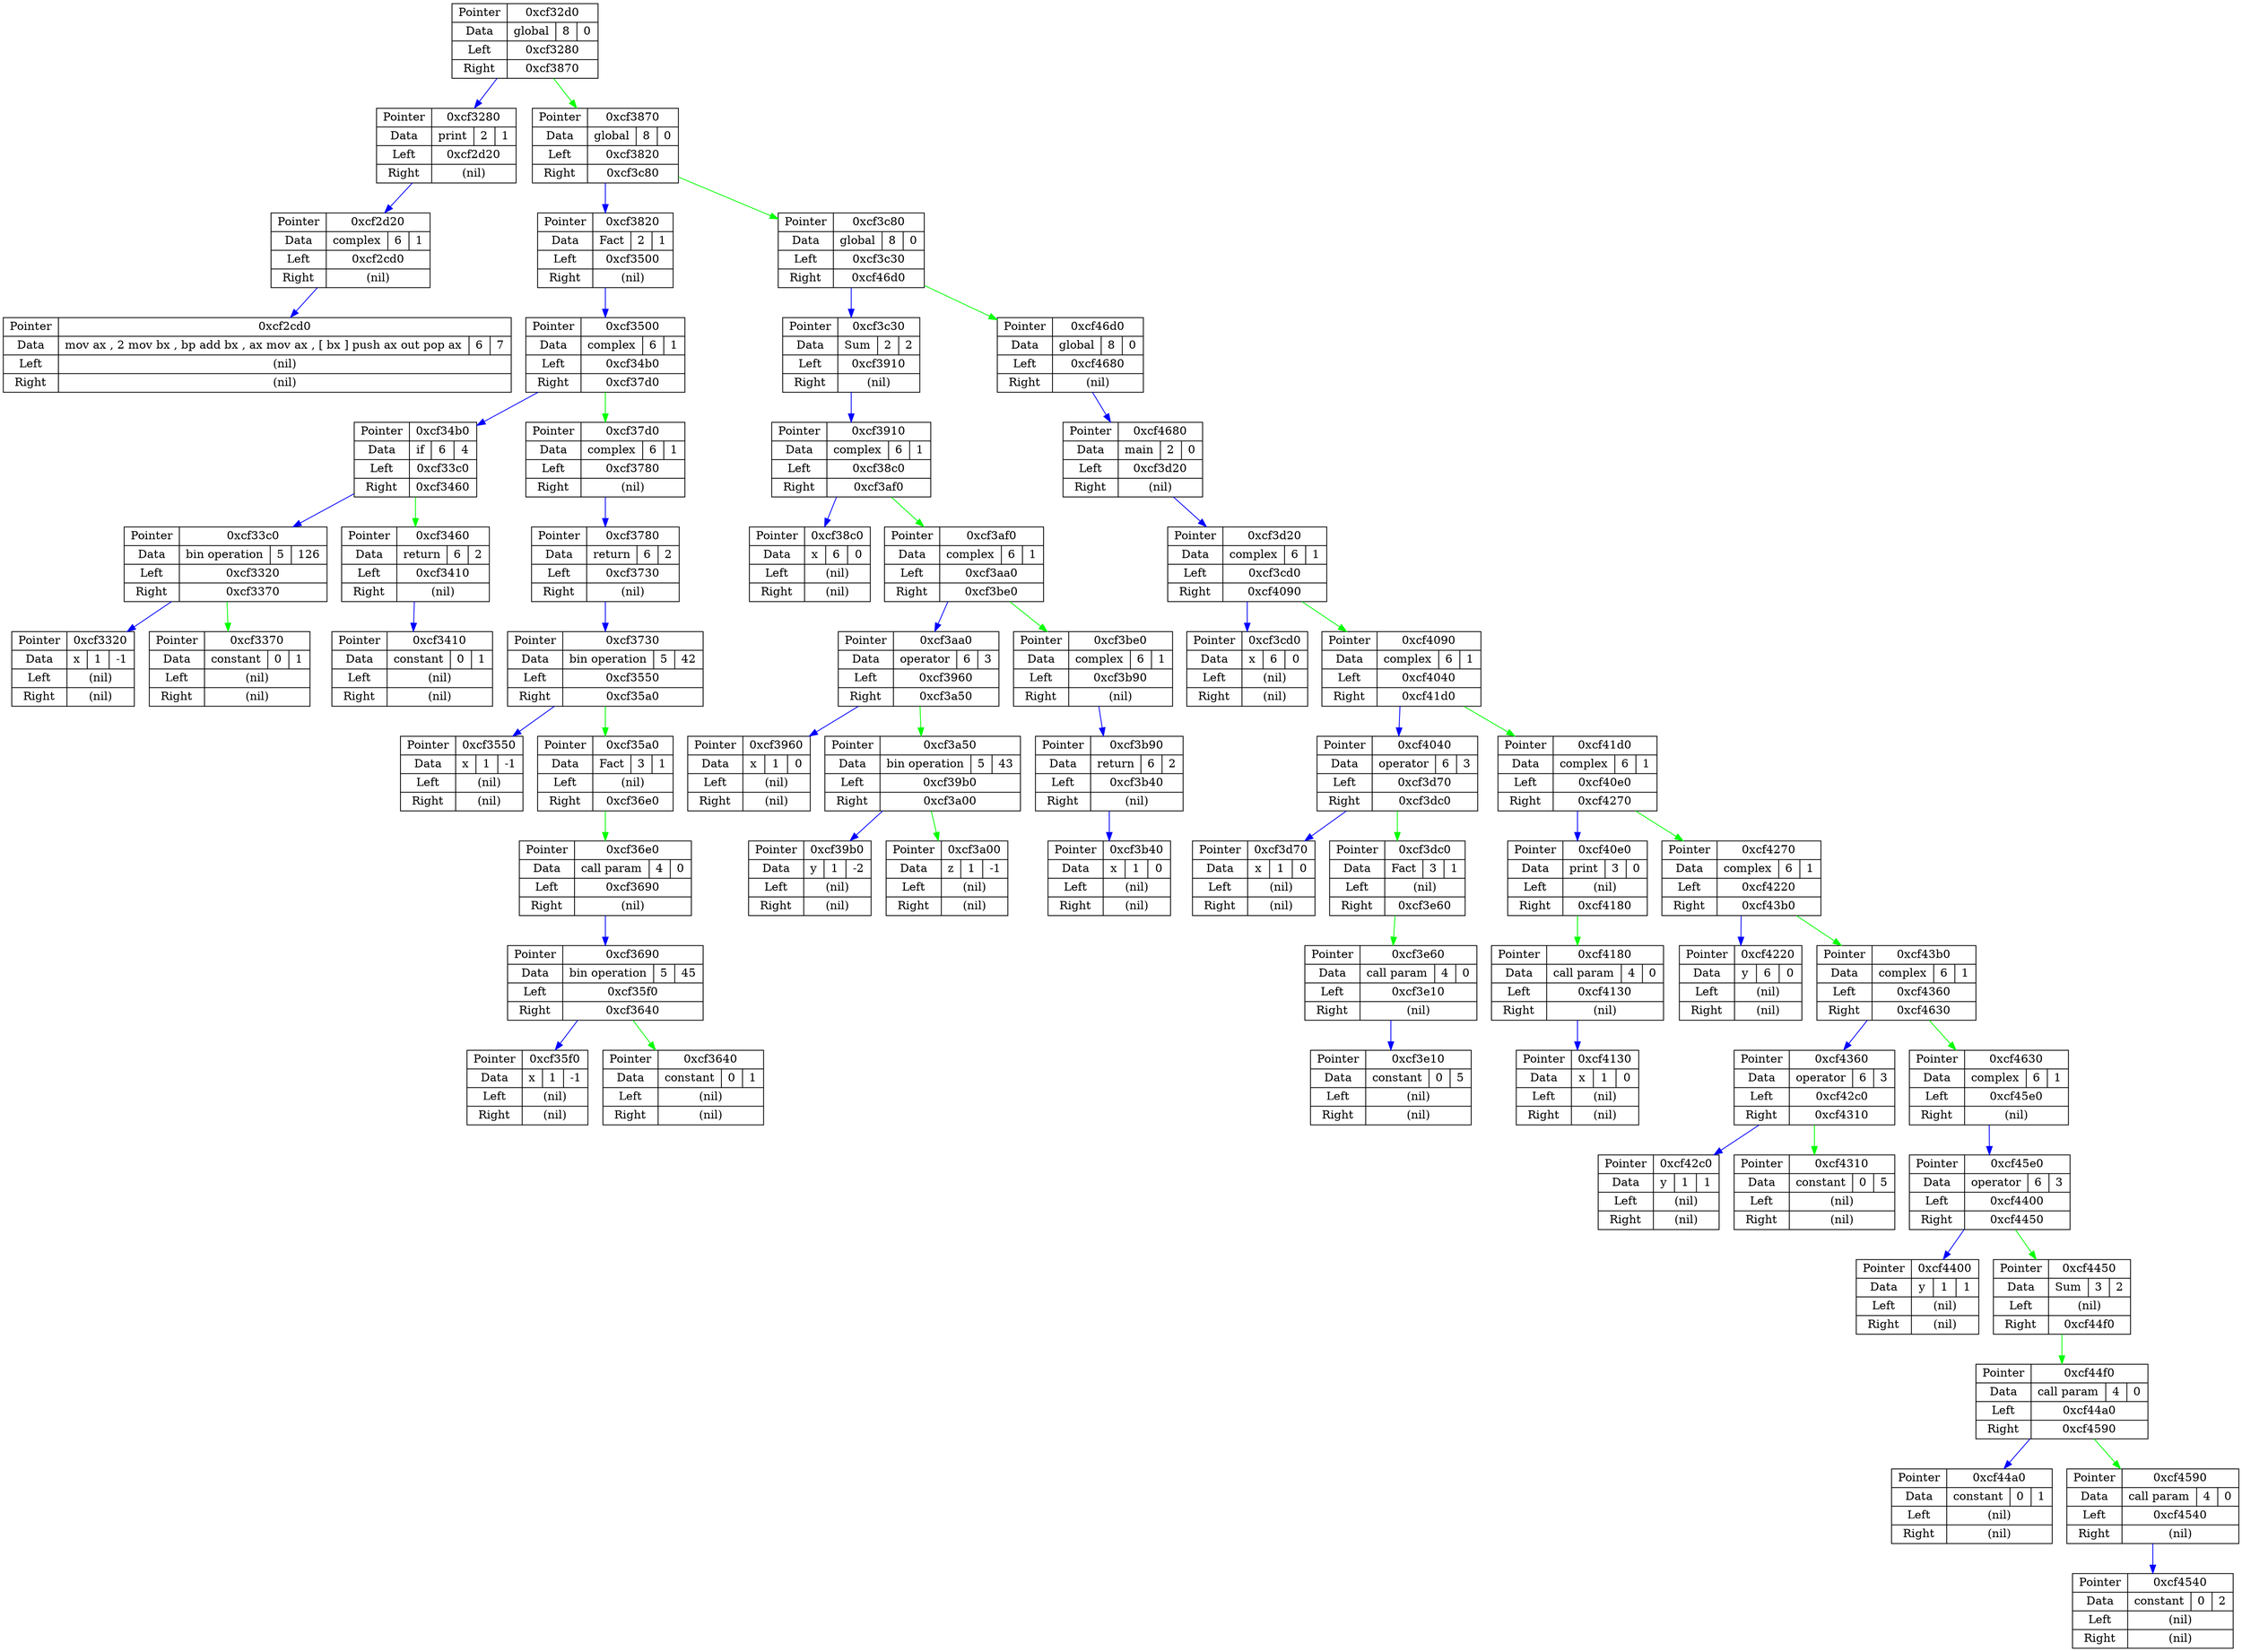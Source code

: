 digraph G {
node[shape = record];
13578960  [label = "{ Pointer | Data | Left | Right }  | { 0xcf32d0 | { global | 8 | 0 } | 0xcf3280 | 0xcf3870 }"];
13578880  [label = "{ Pointer | Data | Left | Right }  | { 0xcf3280 | { print | 2 | 1 } | 0xcf2d20 | (nil) }"];
13577504  [label = "{ Pointer | Data | Left | Right }  | { 0xcf2d20 | { complex | 6 | 1 } | 0xcf2cd0 | (nil) }"];
13577424  [label = "{ Pointer | Data | Left | Right }  | { 0xcf2cd0 | { mov  ax , 2
	 mov  bx , bp
	 add  bx , ax
	 mov  ax , [ bx ]
	 push ax
	 out
	 pop  ax | 6 | 7 } | (nil) | (nil) }"];
13580400  [label = "{ Pointer | Data | Left | Right }  | { 0xcf3870 | { global | 8 | 0 } | 0xcf3820 | 0xcf3c80 }"];
13580320  [label = "{ Pointer | Data | Left | Right }  | { 0xcf3820 | { Fact | 2 | 1 } | 0xcf3500 | (nil) }"];
13579520  [label = "{ Pointer | Data | Left | Right }  | { 0xcf3500 | { complex | 6 | 1 } | 0xcf34b0 | 0xcf37d0 }"];
13579440  [label = "{ Pointer | Data | Left | Right }  | { 0xcf34b0 | { if | 6 | 4 } | 0xcf33c0 | 0xcf3460 }"];
13579200  [label = "{ Pointer | Data | Left | Right }  | { 0xcf33c0 | { bin operation | 5 | 126 } | 0xcf3320 | 0xcf3370 }"];
13579040  [label = "{ Pointer | Data | Left | Right }  | { 0xcf3320 | { x | 1 | -1 } | (nil) | (nil) }"];
13579120  [label = "{ Pointer | Data | Left | Right }  | { 0xcf3370 | { constant | 0 | 1 } | (nil) | (nil) }"];
13579360  [label = "{ Pointer | Data | Left | Right }  | { 0xcf3460 | { return | 6 | 2 } | 0xcf3410 | (nil) }"];
13579280  [label = "{ Pointer | Data | Left | Right }  | { 0xcf3410 | { constant | 0 | 1 } | (nil) | (nil) }"];
13580240  [label = "{ Pointer | Data | Left | Right }  | { 0xcf37d0 | { complex | 6 | 1 } | 0xcf3780 | (nil) }"];
13580160  [label = "{ Pointer | Data | Left | Right }  | { 0xcf3780 | { return | 6 | 2 } | 0xcf3730 | (nil) }"];
13580080  [label = "{ Pointer | Data | Left | Right }  | { 0xcf3730 | { bin operation | 5 | 42 } | 0xcf3550 | 0xcf35a0 }"];
13579600  [label = "{ Pointer | Data | Left | Right }  | { 0xcf3550 | { x | 1 | -1 } | (nil) | (nil) }"];
13579680  [label = "{ Pointer | Data | Left | Right }  | { 0xcf35a0 | { Fact | 3 | 1 } | (nil) | 0xcf36e0 }"];
13580000  [label = "{ Pointer | Data | Left | Right }  | { 0xcf36e0 | { call param | 4 | 0 } | 0xcf3690 | (nil) }"];
13579920  [label = "{ Pointer | Data | Left | Right }  | { 0xcf3690 | { bin operation | 5 | 45 } | 0xcf35f0 | 0xcf3640 }"];
13579760  [label = "{ Pointer | Data | Left | Right }  | { 0xcf35f0 | { x | 1 | -1 } | (nil) | (nil) }"];
13579840  [label = "{ Pointer | Data | Left | Right }  | { 0xcf3640 | { constant | 0 | 1 } | (nil) | (nil) }"];
13581440  [label = "{ Pointer | Data | Left | Right }  | { 0xcf3c80 | { global | 8 | 0 } | 0xcf3c30 | 0xcf46d0 }"];
13581360  [label = "{ Pointer | Data | Left | Right }  | { 0xcf3c30 | { Sum | 2 | 2 } | 0xcf3910 | (nil) }"];
13580560  [label = "{ Pointer | Data | Left | Right }  | { 0xcf3910 | { complex | 6 | 1 } | 0xcf38c0 | 0xcf3af0 }"];
13580480  [label = "{ Pointer | Data | Left | Right }  | { 0xcf38c0 | { x | 6 | 0 } | (nil) | (nil) }"];
13581040  [label = "{ Pointer | Data | Left | Right }  | { 0xcf3af0 | { complex | 6 | 1 } | 0xcf3aa0 | 0xcf3be0 }"];
13580960  [label = "{ Pointer | Data | Left | Right }  | { 0xcf3aa0 | { operator | 6 | 3 } | 0xcf3960 | 0xcf3a50 }"];
13580640  [label = "{ Pointer | Data | Left | Right }  | { 0xcf3960 | { x | 1 | 0 } | (nil) | (nil) }"];
13580880  [label = "{ Pointer | Data | Left | Right }  | { 0xcf3a50 | { bin operation | 5 | 43 } | 0xcf39b0 | 0xcf3a00 }"];
13580720  [label = "{ Pointer | Data | Left | Right }  | { 0xcf39b0 | { y | 1 | -2 } | (nil) | (nil) }"];
13580800  [label = "{ Pointer | Data | Left | Right }  | { 0xcf3a00 | { z | 1 | -1 } | (nil) | (nil) }"];
13581280  [label = "{ Pointer | Data | Left | Right }  | { 0xcf3be0 | { complex | 6 | 1 } | 0xcf3b90 | (nil) }"];
13581200  [label = "{ Pointer | Data | Left | Right }  | { 0xcf3b90 | { return | 6 | 2 } | 0xcf3b40 | (nil) }"];
13581120  [label = "{ Pointer | Data | Left | Right }  | { 0xcf3b40 | { x | 1 | 0 } | (nil) | (nil) }"];
13584080  [label = "{ Pointer | Data | Left | Right }  | { 0xcf46d0 | { global | 8 | 0 } | 0xcf4680 | (nil) }"];
13584000  [label = "{ Pointer | Data | Left | Right }  | { 0xcf4680 | { main | 2 | 0 } | 0xcf3d20 | (nil) }"];
13581600  [label = "{ Pointer | Data | Left | Right }  | { 0xcf3d20 | { complex | 6 | 1 } | 0xcf3cd0 | 0xcf4090 }"];
13581520  [label = "{ Pointer | Data | Left | Right }  | { 0xcf3cd0 | { x | 6 | 0 } | (nil) | (nil) }"];
13582480  [label = "{ Pointer | Data | Left | Right }  | { 0xcf4090 | { complex | 6 | 1 } | 0xcf4040 | 0xcf41d0 }"];
13582400  [label = "{ Pointer | Data | Left | Right }  | { 0xcf4040 | { operator | 6 | 3 } | 0xcf3d70 | 0xcf3dc0 }"];
13581680  [label = "{ Pointer | Data | Left | Right }  | { 0xcf3d70 | { x | 1 | 0 } | (nil) | (nil) }"];
13581760  [label = "{ Pointer | Data | Left | Right }  | { 0xcf3dc0 | { Fact | 3 | 1 } | (nil) | 0xcf3e60 }"];
13581920  [label = "{ Pointer | Data | Left | Right }  | { 0xcf3e60 | { call param | 4 | 0 } | 0xcf3e10 | (nil) }"];
13581840  [label = "{ Pointer | Data | Left | Right }  | { 0xcf3e10 | { constant | 0 | 5 } | (nil) | (nil) }"];
13582800  [label = "{ Pointer | Data | Left | Right }  | { 0xcf41d0 | { complex | 6 | 1 } | 0xcf40e0 | 0xcf4270 }"];
13582560  [label = "{ Pointer | Data | Left | Right }  | { 0xcf40e0 | { print | 3 | 0 } | (nil) | 0xcf4180 }"];
13582720  [label = "{ Pointer | Data | Left | Right }  | { 0xcf4180 | { call param | 4 | 0 } | 0xcf4130 | (nil) }"];
13582640  [label = "{ Pointer | Data | Left | Right }  | { 0xcf4130 | { x | 1 | 0 } | (nil) | (nil) }"];
13582960  [label = "{ Pointer | Data | Left | Right }  | { 0xcf4270 | { complex | 6 | 1 } | 0xcf4220 | 0xcf43b0 }"];
13582880  [label = "{ Pointer | Data | Left | Right }  | { 0xcf4220 | { y | 6 | 0 } | (nil) | (nil) }"];
13583280  [label = "{ Pointer | Data | Left | Right }  | { 0xcf43b0 | { complex | 6 | 1 } | 0xcf4360 | 0xcf4630 }"];
13583200  [label = "{ Pointer | Data | Left | Right }  | { 0xcf4360 | { operator | 6 | 3 } | 0xcf42c0 | 0xcf4310 }"];
13583040  [label = "{ Pointer | Data | Left | Right }  | { 0xcf42c0 | { y | 1 | 1 } | (nil) | (nil) }"];
13583120  [label = "{ Pointer | Data | Left | Right }  | { 0xcf4310 | { constant | 0 | 5 } | (nil) | (nil) }"];
13583920  [label = "{ Pointer | Data | Left | Right }  | { 0xcf4630 | { complex | 6 | 1 } | 0xcf45e0 | (nil) }"];
13583840  [label = "{ Pointer | Data | Left | Right }  | { 0xcf45e0 | { operator | 6 | 3 } | 0xcf4400 | 0xcf4450 }"];
13583360  [label = "{ Pointer | Data | Left | Right }  | { 0xcf4400 | { y | 1 | 1 } | (nil) | (nil) }"];
13583440  [label = "{ Pointer | Data | Left | Right }  | { 0xcf4450 | { Sum | 3 | 2 } | (nil) | 0xcf44f0 }"];
13583600  [label = "{ Pointer | Data | Left | Right }  | { 0xcf44f0 | { call param | 4 | 0 } | 0xcf44a0 | 0xcf4590 }"];
13583520  [label = "{ Pointer | Data | Left | Right }  | { 0xcf44a0 | { constant | 0 | 1 } | (nil) | (nil) }"];
13583760  [label = "{ Pointer | Data | Left | Right }  | { 0xcf4590 | { call param | 4 | 0 } | 0xcf4540 | (nil) }"];
13583680  [label = "{ Pointer | Data | Left | Right }  | { 0xcf4540 | { constant | 0 | 2 } | (nil) | (nil) }"];
13578960 -> 13578880 [color = blue];
13578960 -> 13580400 [color = green];
13578880 -> 13577504 [color = blue];
13577504 -> 13577424 [color = blue];
13580400 -> 13580320 [color = blue];
13580400 -> 13581440 [color = green];
13580320 -> 13579520 [color = blue];
13579520 -> 13579440 [color = blue];
13579520 -> 13580240 [color = green];
13579440 -> 13579200 [color = blue];
13579440 -> 13579360 [color = green];
13579200 -> 13579040 [color = blue];
13579200 -> 13579120 [color = green];
13579360 -> 13579280 [color = blue];
13580240 -> 13580160 [color = blue];
13580160 -> 13580080 [color = blue];
13580080 -> 13579600 [color = blue];
13580080 -> 13579680 [color = green];
13579680 -> 13580000 [color = green];
13580000 -> 13579920 [color = blue];
13579920 -> 13579760 [color = blue];
13579920 -> 13579840 [color = green];
13581440 -> 13581360 [color = blue];
13581440 -> 13584080 [color = green];
13581360 -> 13580560 [color = blue];
13580560 -> 13580480 [color = blue];
13580560 -> 13581040 [color = green];
13581040 -> 13580960 [color = blue];
13581040 -> 13581280 [color = green];
13580960 -> 13580640 [color = blue];
13580960 -> 13580880 [color = green];
13580880 -> 13580720 [color = blue];
13580880 -> 13580800 [color = green];
13581280 -> 13581200 [color = blue];
13581200 -> 13581120 [color = blue];
13584080 -> 13584000 [color = blue];
13584000 -> 13581600 [color = blue];
13581600 -> 13581520 [color = blue];
13581600 -> 13582480 [color = green];
13582480 -> 13582400 [color = blue];
13582480 -> 13582800 [color = green];
13582400 -> 13581680 [color = blue];
13582400 -> 13581760 [color = green];
13581760 -> 13581920 [color = green];
13581920 -> 13581840 [color = blue];
13582800 -> 13582560 [color = blue];
13582800 -> 13582960 [color = green];
13582560 -> 13582720 [color = green];
13582720 -> 13582640 [color = blue];
13582960 -> 13582880 [color = blue];
13582960 -> 13583280 [color = green];
13583280 -> 13583200 [color = blue];
13583280 -> 13583920 [color = green];
13583200 -> 13583040 [color = blue];
13583200 -> 13583120 [color = green];
13583920 -> 13583840 [color = blue];
13583840 -> 13583360 [color = blue];
13583840 -> 13583440 [color = green];
13583440 -> 13583600 [color = green];
13583600 -> 13583520 [color = blue];
13583600 -> 13583760 [color = green];
13583760 -> 13583680 [color = blue];
}
